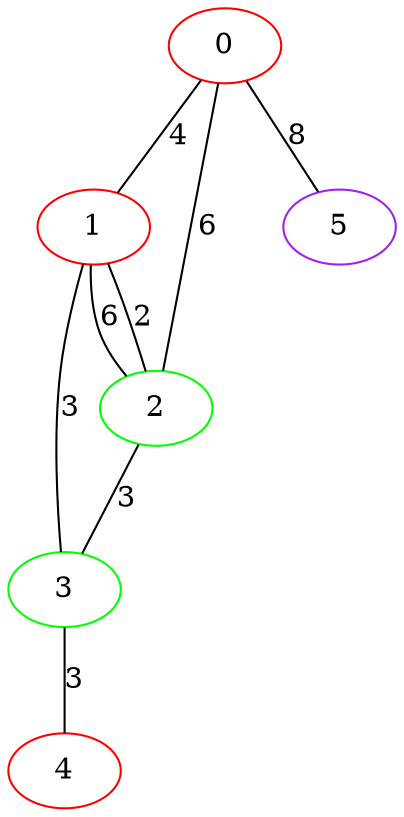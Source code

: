 graph "" {
0 [color=red, weight=1];
1 [color=red, weight=1];
2 [color=green, weight=2];
3 [color=green, weight=2];
4 [color=red, weight=1];
5 [color=purple, weight=4];
0 -- 1  [key=0, label=4];
0 -- 2  [key=0, label=6];
0 -- 5  [key=0, label=8];
1 -- 2  [key=0, label=2];
1 -- 2  [key=1, label=6];
1 -- 3  [key=0, label=3];
2 -- 3  [key=0, label=3];
3 -- 4  [key=0, label=3];
}
